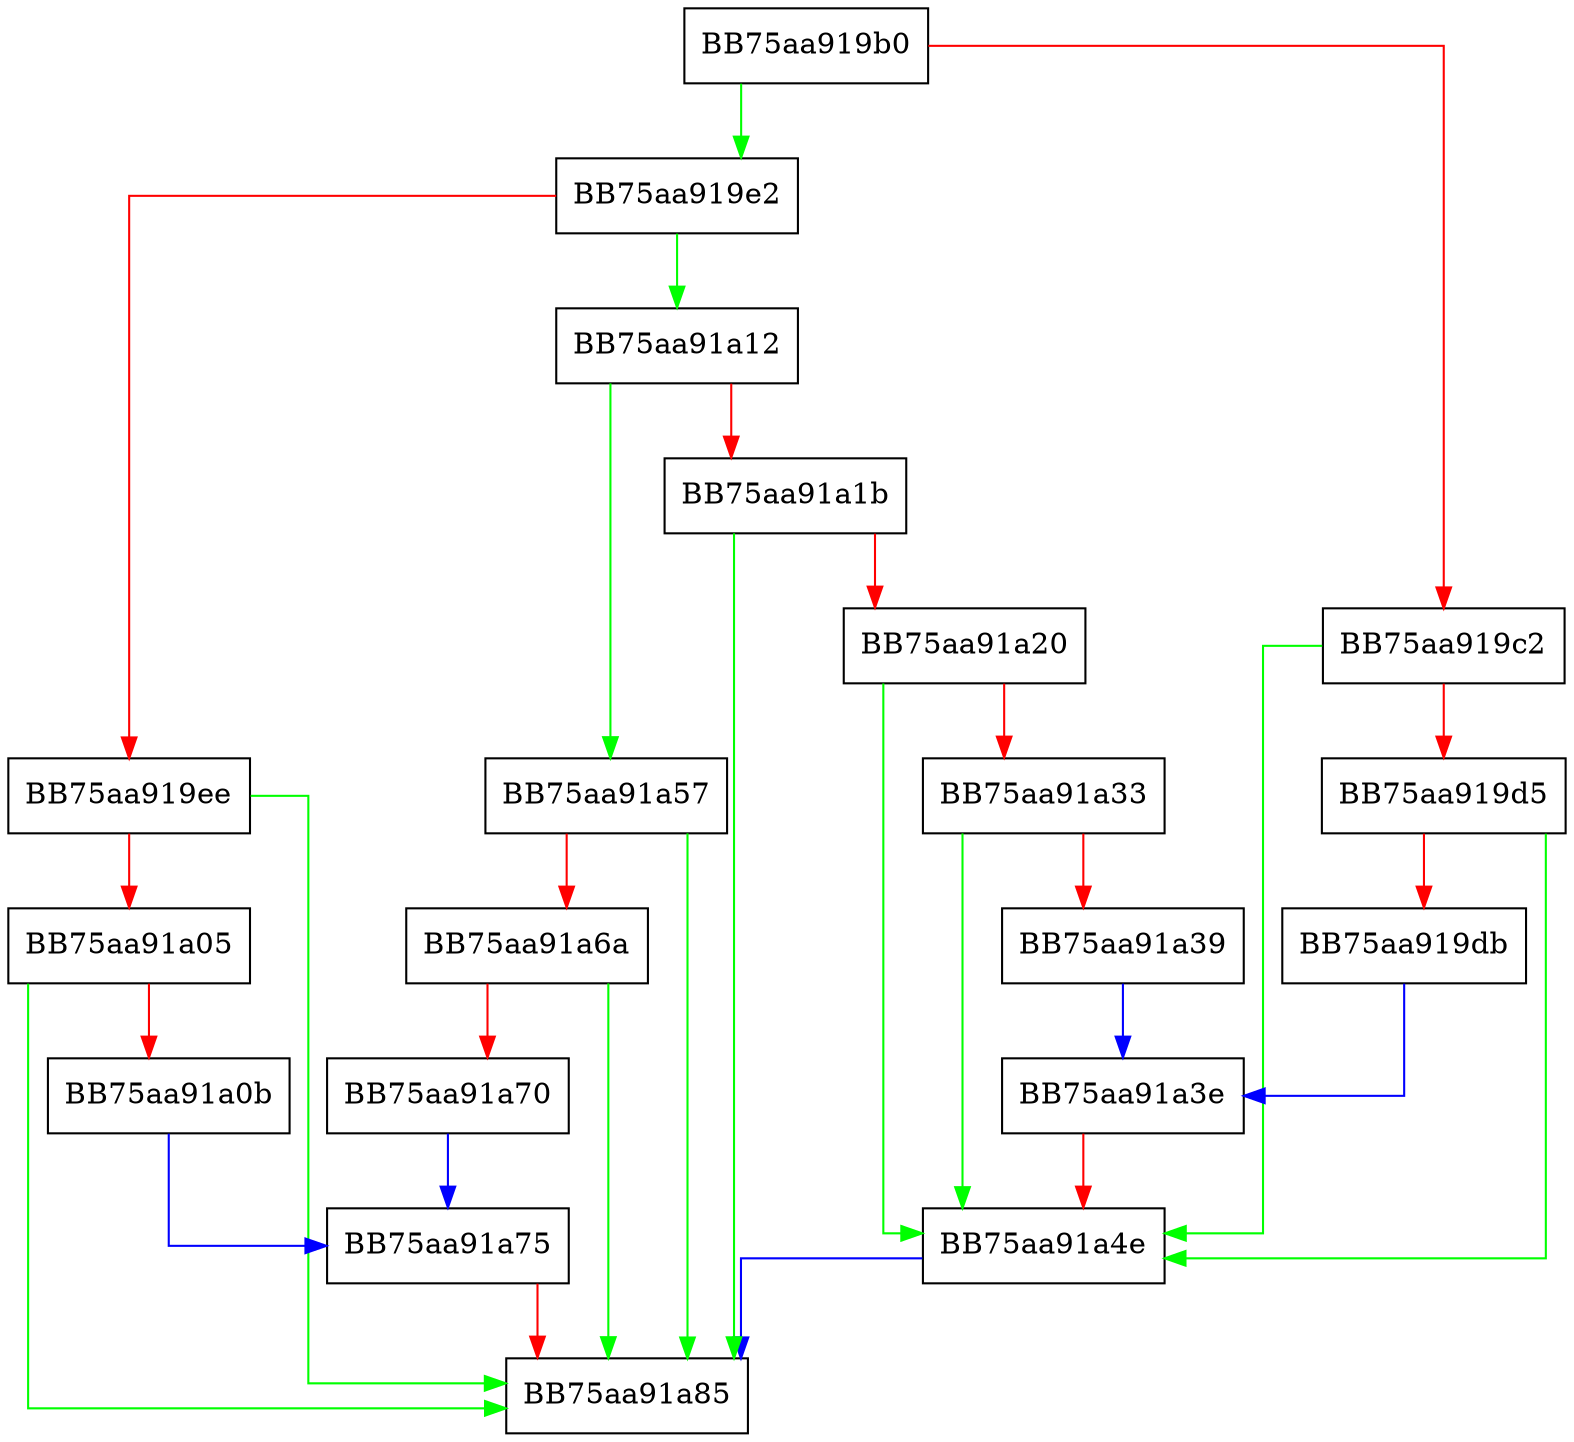 digraph MOACV2DisableConfigEnd {
  node [shape="box"];
  graph [splines=ortho];
  BB75aa919b0 -> BB75aa919e2 [color="green"];
  BB75aa919b0 -> BB75aa919c2 [color="red"];
  BB75aa919c2 -> BB75aa91a4e [color="green"];
  BB75aa919c2 -> BB75aa919d5 [color="red"];
  BB75aa919d5 -> BB75aa91a4e [color="green"];
  BB75aa919d5 -> BB75aa919db [color="red"];
  BB75aa919db -> BB75aa91a3e [color="blue"];
  BB75aa919e2 -> BB75aa91a12 [color="green"];
  BB75aa919e2 -> BB75aa919ee [color="red"];
  BB75aa919ee -> BB75aa91a85 [color="green"];
  BB75aa919ee -> BB75aa91a05 [color="red"];
  BB75aa91a05 -> BB75aa91a85 [color="green"];
  BB75aa91a05 -> BB75aa91a0b [color="red"];
  BB75aa91a0b -> BB75aa91a75 [color="blue"];
  BB75aa91a12 -> BB75aa91a57 [color="green"];
  BB75aa91a12 -> BB75aa91a1b [color="red"];
  BB75aa91a1b -> BB75aa91a85 [color="green"];
  BB75aa91a1b -> BB75aa91a20 [color="red"];
  BB75aa91a20 -> BB75aa91a4e [color="green"];
  BB75aa91a20 -> BB75aa91a33 [color="red"];
  BB75aa91a33 -> BB75aa91a4e [color="green"];
  BB75aa91a33 -> BB75aa91a39 [color="red"];
  BB75aa91a39 -> BB75aa91a3e [color="blue"];
  BB75aa91a3e -> BB75aa91a4e [color="red"];
  BB75aa91a4e -> BB75aa91a85 [color="blue"];
  BB75aa91a57 -> BB75aa91a85 [color="green"];
  BB75aa91a57 -> BB75aa91a6a [color="red"];
  BB75aa91a6a -> BB75aa91a85 [color="green"];
  BB75aa91a6a -> BB75aa91a70 [color="red"];
  BB75aa91a70 -> BB75aa91a75 [color="blue"];
  BB75aa91a75 -> BB75aa91a85 [color="red"];
}